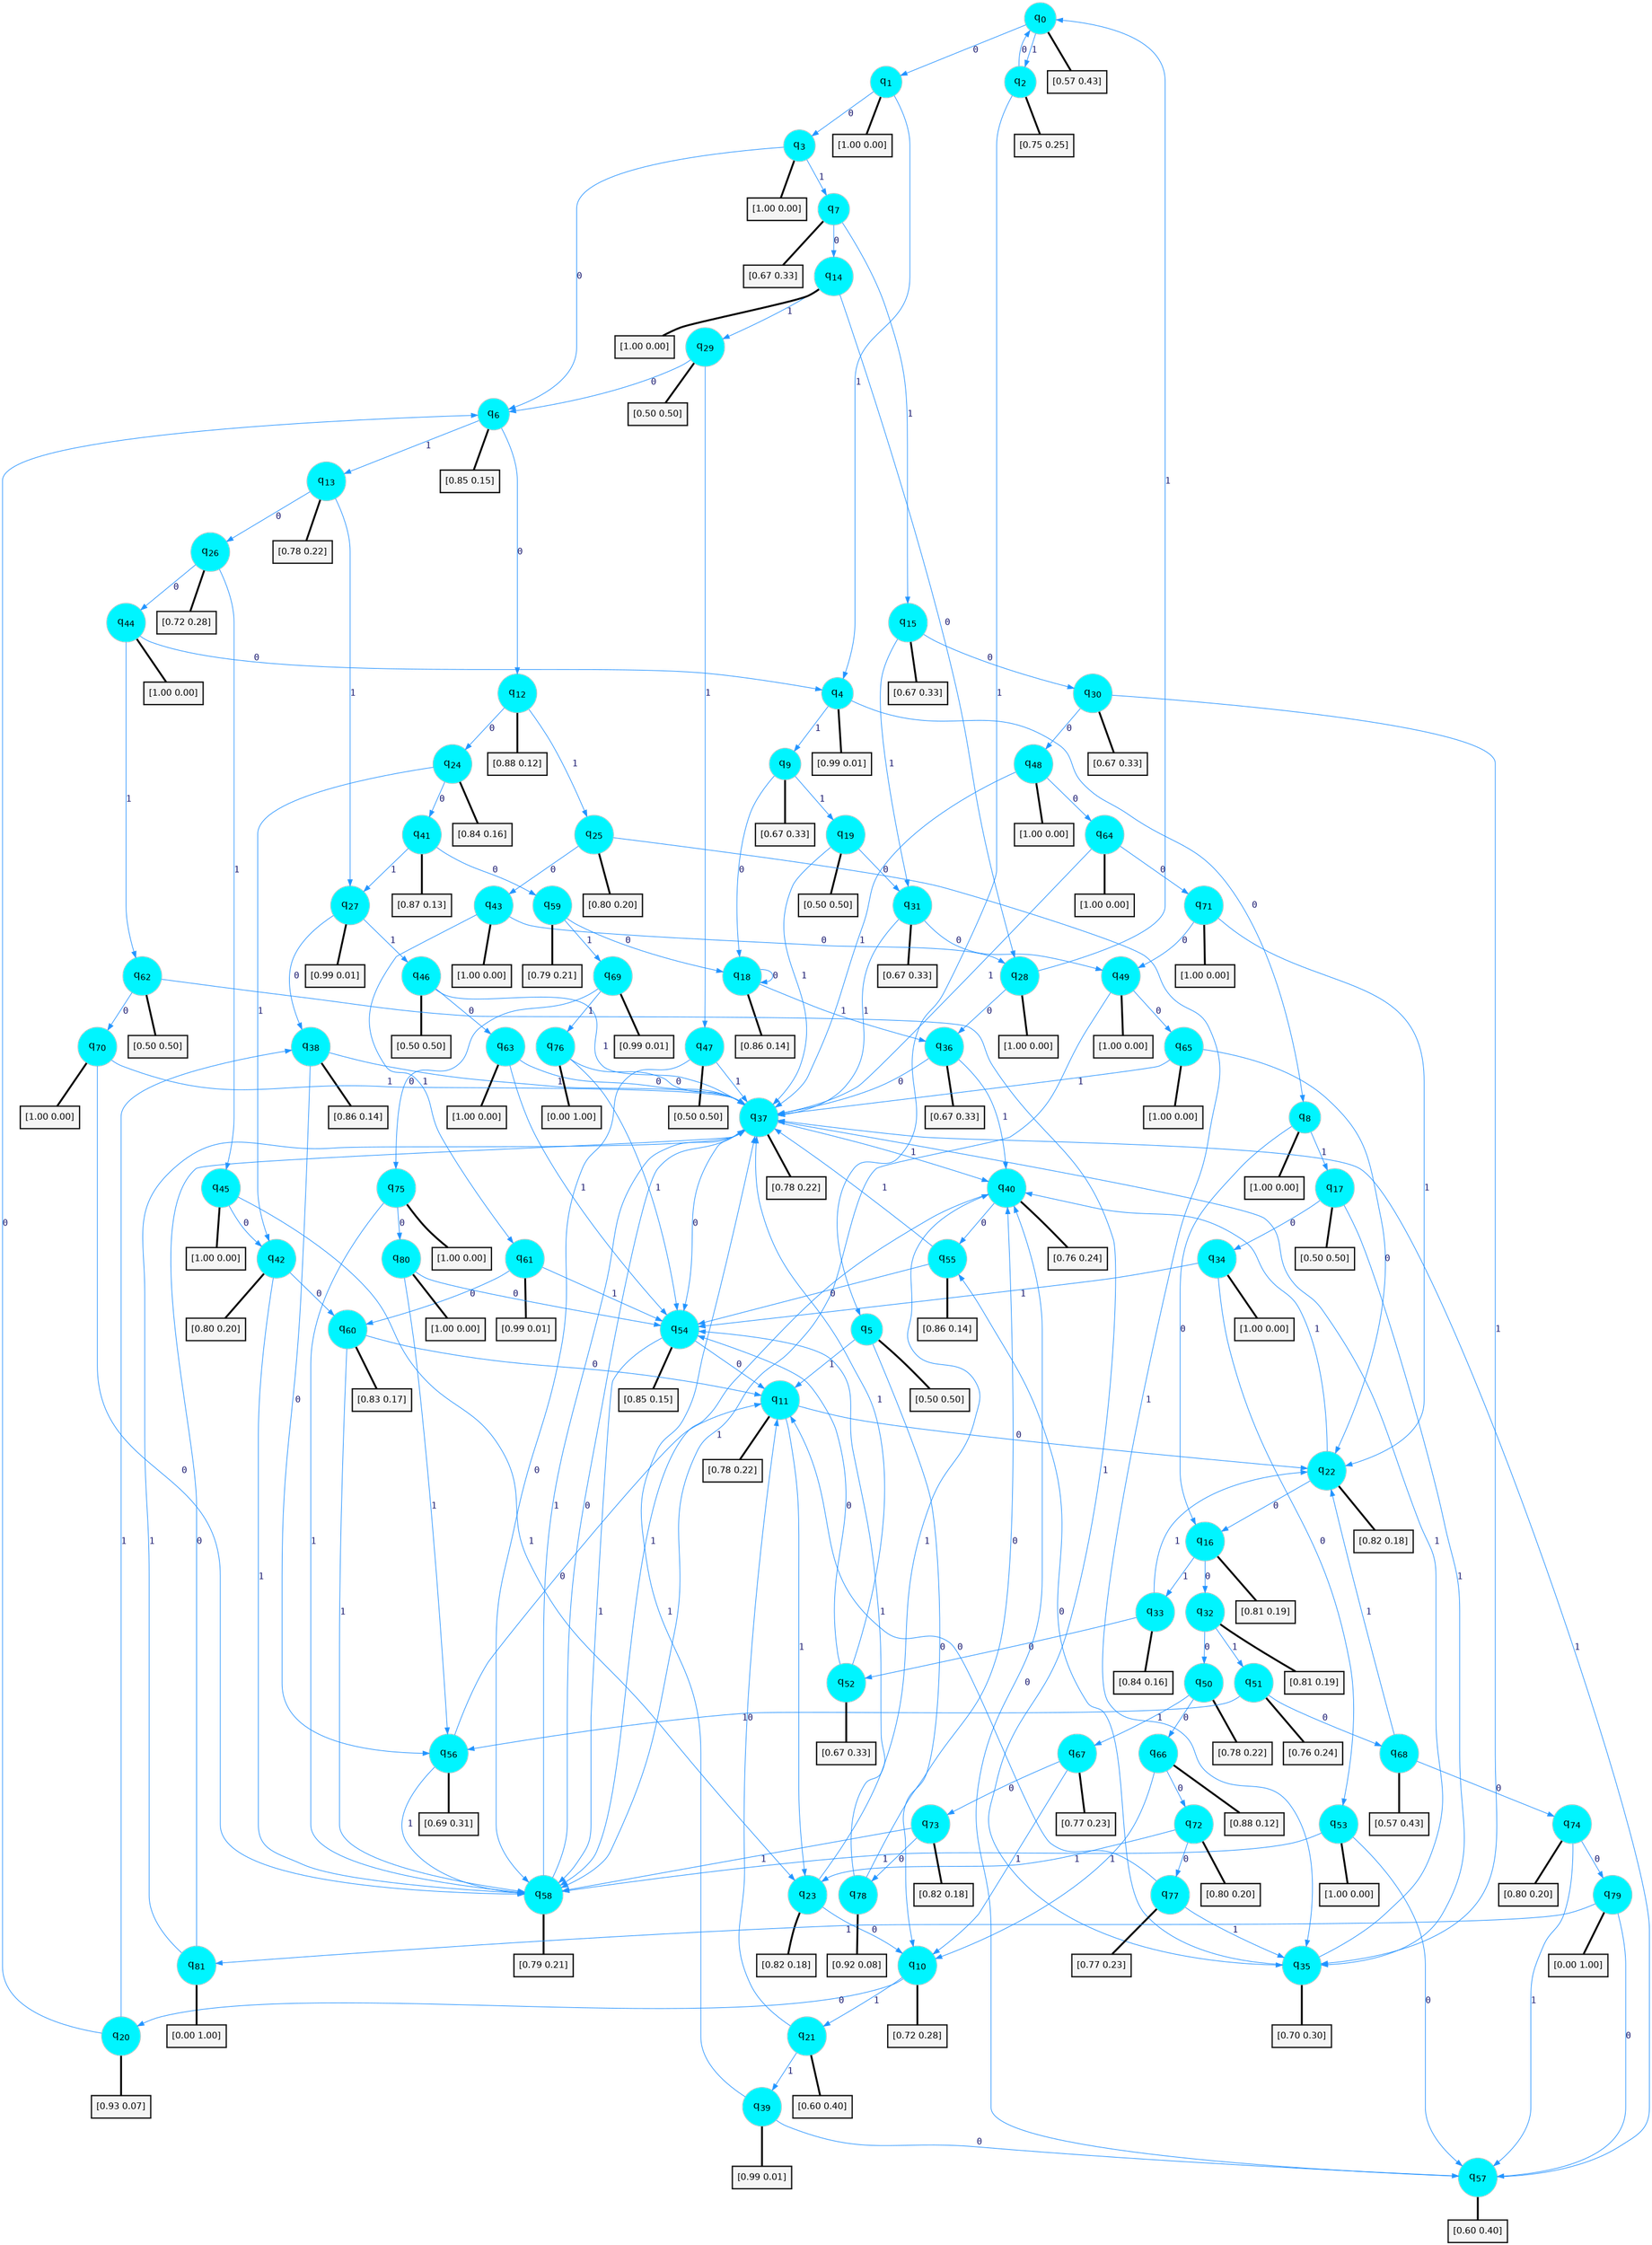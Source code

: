 digraph G {
graph [
bgcolor=transparent, dpi=300, rankdir=TD, size="40,25"];
node [
color=gray, fillcolor=turquoise1, fontcolor=black, fontname=Helvetica, fontsize=16, fontweight=bold, shape=circle, style=filled];
edge [
arrowsize=1, color=dodgerblue1, fontcolor=midnightblue, fontname=courier, fontweight=bold, penwidth=1, style=solid, weight=20];
0[label=<q<SUB>0</SUB>>];
1[label=<q<SUB>1</SUB>>];
2[label=<q<SUB>2</SUB>>];
3[label=<q<SUB>3</SUB>>];
4[label=<q<SUB>4</SUB>>];
5[label=<q<SUB>5</SUB>>];
6[label=<q<SUB>6</SUB>>];
7[label=<q<SUB>7</SUB>>];
8[label=<q<SUB>8</SUB>>];
9[label=<q<SUB>9</SUB>>];
10[label=<q<SUB>10</SUB>>];
11[label=<q<SUB>11</SUB>>];
12[label=<q<SUB>12</SUB>>];
13[label=<q<SUB>13</SUB>>];
14[label=<q<SUB>14</SUB>>];
15[label=<q<SUB>15</SUB>>];
16[label=<q<SUB>16</SUB>>];
17[label=<q<SUB>17</SUB>>];
18[label=<q<SUB>18</SUB>>];
19[label=<q<SUB>19</SUB>>];
20[label=<q<SUB>20</SUB>>];
21[label=<q<SUB>21</SUB>>];
22[label=<q<SUB>22</SUB>>];
23[label=<q<SUB>23</SUB>>];
24[label=<q<SUB>24</SUB>>];
25[label=<q<SUB>25</SUB>>];
26[label=<q<SUB>26</SUB>>];
27[label=<q<SUB>27</SUB>>];
28[label=<q<SUB>28</SUB>>];
29[label=<q<SUB>29</SUB>>];
30[label=<q<SUB>30</SUB>>];
31[label=<q<SUB>31</SUB>>];
32[label=<q<SUB>32</SUB>>];
33[label=<q<SUB>33</SUB>>];
34[label=<q<SUB>34</SUB>>];
35[label=<q<SUB>35</SUB>>];
36[label=<q<SUB>36</SUB>>];
37[label=<q<SUB>37</SUB>>];
38[label=<q<SUB>38</SUB>>];
39[label=<q<SUB>39</SUB>>];
40[label=<q<SUB>40</SUB>>];
41[label=<q<SUB>41</SUB>>];
42[label=<q<SUB>42</SUB>>];
43[label=<q<SUB>43</SUB>>];
44[label=<q<SUB>44</SUB>>];
45[label=<q<SUB>45</SUB>>];
46[label=<q<SUB>46</SUB>>];
47[label=<q<SUB>47</SUB>>];
48[label=<q<SUB>48</SUB>>];
49[label=<q<SUB>49</SUB>>];
50[label=<q<SUB>50</SUB>>];
51[label=<q<SUB>51</SUB>>];
52[label=<q<SUB>52</SUB>>];
53[label=<q<SUB>53</SUB>>];
54[label=<q<SUB>54</SUB>>];
55[label=<q<SUB>55</SUB>>];
56[label=<q<SUB>56</SUB>>];
57[label=<q<SUB>57</SUB>>];
58[label=<q<SUB>58</SUB>>];
59[label=<q<SUB>59</SUB>>];
60[label=<q<SUB>60</SUB>>];
61[label=<q<SUB>61</SUB>>];
62[label=<q<SUB>62</SUB>>];
63[label=<q<SUB>63</SUB>>];
64[label=<q<SUB>64</SUB>>];
65[label=<q<SUB>65</SUB>>];
66[label=<q<SUB>66</SUB>>];
67[label=<q<SUB>67</SUB>>];
68[label=<q<SUB>68</SUB>>];
69[label=<q<SUB>69</SUB>>];
70[label=<q<SUB>70</SUB>>];
71[label=<q<SUB>71</SUB>>];
72[label=<q<SUB>72</SUB>>];
73[label=<q<SUB>73</SUB>>];
74[label=<q<SUB>74</SUB>>];
75[label=<q<SUB>75</SUB>>];
76[label=<q<SUB>76</SUB>>];
77[label=<q<SUB>77</SUB>>];
78[label=<q<SUB>78</SUB>>];
79[label=<q<SUB>79</SUB>>];
80[label=<q<SUB>80</SUB>>];
81[label=<q<SUB>81</SUB>>];
82[label="[0.57 0.43]", shape=box,fontcolor=black, fontname=Helvetica, fontsize=14, penwidth=2, fillcolor=whitesmoke,color=black];
83[label="[1.00 0.00]", shape=box,fontcolor=black, fontname=Helvetica, fontsize=14, penwidth=2, fillcolor=whitesmoke,color=black];
84[label="[0.75 0.25]", shape=box,fontcolor=black, fontname=Helvetica, fontsize=14, penwidth=2, fillcolor=whitesmoke,color=black];
85[label="[1.00 0.00]", shape=box,fontcolor=black, fontname=Helvetica, fontsize=14, penwidth=2, fillcolor=whitesmoke,color=black];
86[label="[0.99 0.01]", shape=box,fontcolor=black, fontname=Helvetica, fontsize=14, penwidth=2, fillcolor=whitesmoke,color=black];
87[label="[0.50 0.50]", shape=box,fontcolor=black, fontname=Helvetica, fontsize=14, penwidth=2, fillcolor=whitesmoke,color=black];
88[label="[0.85 0.15]", shape=box,fontcolor=black, fontname=Helvetica, fontsize=14, penwidth=2, fillcolor=whitesmoke,color=black];
89[label="[0.67 0.33]", shape=box,fontcolor=black, fontname=Helvetica, fontsize=14, penwidth=2, fillcolor=whitesmoke,color=black];
90[label="[1.00 0.00]", shape=box,fontcolor=black, fontname=Helvetica, fontsize=14, penwidth=2, fillcolor=whitesmoke,color=black];
91[label="[0.67 0.33]", shape=box,fontcolor=black, fontname=Helvetica, fontsize=14, penwidth=2, fillcolor=whitesmoke,color=black];
92[label="[0.72 0.28]", shape=box,fontcolor=black, fontname=Helvetica, fontsize=14, penwidth=2, fillcolor=whitesmoke,color=black];
93[label="[0.78 0.22]", shape=box,fontcolor=black, fontname=Helvetica, fontsize=14, penwidth=2, fillcolor=whitesmoke,color=black];
94[label="[0.88 0.12]", shape=box,fontcolor=black, fontname=Helvetica, fontsize=14, penwidth=2, fillcolor=whitesmoke,color=black];
95[label="[0.78 0.22]", shape=box,fontcolor=black, fontname=Helvetica, fontsize=14, penwidth=2, fillcolor=whitesmoke,color=black];
96[label="[1.00 0.00]", shape=box,fontcolor=black, fontname=Helvetica, fontsize=14, penwidth=2, fillcolor=whitesmoke,color=black];
97[label="[0.67 0.33]", shape=box,fontcolor=black, fontname=Helvetica, fontsize=14, penwidth=2, fillcolor=whitesmoke,color=black];
98[label="[0.81 0.19]", shape=box,fontcolor=black, fontname=Helvetica, fontsize=14, penwidth=2, fillcolor=whitesmoke,color=black];
99[label="[0.50 0.50]", shape=box,fontcolor=black, fontname=Helvetica, fontsize=14, penwidth=2, fillcolor=whitesmoke,color=black];
100[label="[0.86 0.14]", shape=box,fontcolor=black, fontname=Helvetica, fontsize=14, penwidth=2, fillcolor=whitesmoke,color=black];
101[label="[0.50 0.50]", shape=box,fontcolor=black, fontname=Helvetica, fontsize=14, penwidth=2, fillcolor=whitesmoke,color=black];
102[label="[0.93 0.07]", shape=box,fontcolor=black, fontname=Helvetica, fontsize=14, penwidth=2, fillcolor=whitesmoke,color=black];
103[label="[0.60 0.40]", shape=box,fontcolor=black, fontname=Helvetica, fontsize=14, penwidth=2, fillcolor=whitesmoke,color=black];
104[label="[0.82 0.18]", shape=box,fontcolor=black, fontname=Helvetica, fontsize=14, penwidth=2, fillcolor=whitesmoke,color=black];
105[label="[0.82 0.18]", shape=box,fontcolor=black, fontname=Helvetica, fontsize=14, penwidth=2, fillcolor=whitesmoke,color=black];
106[label="[0.84 0.16]", shape=box,fontcolor=black, fontname=Helvetica, fontsize=14, penwidth=2, fillcolor=whitesmoke,color=black];
107[label="[0.80 0.20]", shape=box,fontcolor=black, fontname=Helvetica, fontsize=14, penwidth=2, fillcolor=whitesmoke,color=black];
108[label="[0.72 0.28]", shape=box,fontcolor=black, fontname=Helvetica, fontsize=14, penwidth=2, fillcolor=whitesmoke,color=black];
109[label="[0.99 0.01]", shape=box,fontcolor=black, fontname=Helvetica, fontsize=14, penwidth=2, fillcolor=whitesmoke,color=black];
110[label="[1.00 0.00]", shape=box,fontcolor=black, fontname=Helvetica, fontsize=14, penwidth=2, fillcolor=whitesmoke,color=black];
111[label="[0.50 0.50]", shape=box,fontcolor=black, fontname=Helvetica, fontsize=14, penwidth=2, fillcolor=whitesmoke,color=black];
112[label="[0.67 0.33]", shape=box,fontcolor=black, fontname=Helvetica, fontsize=14, penwidth=2, fillcolor=whitesmoke,color=black];
113[label="[0.67 0.33]", shape=box,fontcolor=black, fontname=Helvetica, fontsize=14, penwidth=2, fillcolor=whitesmoke,color=black];
114[label="[0.81 0.19]", shape=box,fontcolor=black, fontname=Helvetica, fontsize=14, penwidth=2, fillcolor=whitesmoke,color=black];
115[label="[0.84 0.16]", shape=box,fontcolor=black, fontname=Helvetica, fontsize=14, penwidth=2, fillcolor=whitesmoke,color=black];
116[label="[1.00 0.00]", shape=box,fontcolor=black, fontname=Helvetica, fontsize=14, penwidth=2, fillcolor=whitesmoke,color=black];
117[label="[0.70 0.30]", shape=box,fontcolor=black, fontname=Helvetica, fontsize=14, penwidth=2, fillcolor=whitesmoke,color=black];
118[label="[0.67 0.33]", shape=box,fontcolor=black, fontname=Helvetica, fontsize=14, penwidth=2, fillcolor=whitesmoke,color=black];
119[label="[0.78 0.22]", shape=box,fontcolor=black, fontname=Helvetica, fontsize=14, penwidth=2, fillcolor=whitesmoke,color=black];
120[label="[0.86 0.14]", shape=box,fontcolor=black, fontname=Helvetica, fontsize=14, penwidth=2, fillcolor=whitesmoke,color=black];
121[label="[0.99 0.01]", shape=box,fontcolor=black, fontname=Helvetica, fontsize=14, penwidth=2, fillcolor=whitesmoke,color=black];
122[label="[0.76 0.24]", shape=box,fontcolor=black, fontname=Helvetica, fontsize=14, penwidth=2, fillcolor=whitesmoke,color=black];
123[label="[0.87 0.13]", shape=box,fontcolor=black, fontname=Helvetica, fontsize=14, penwidth=2, fillcolor=whitesmoke,color=black];
124[label="[0.80 0.20]", shape=box,fontcolor=black, fontname=Helvetica, fontsize=14, penwidth=2, fillcolor=whitesmoke,color=black];
125[label="[1.00 0.00]", shape=box,fontcolor=black, fontname=Helvetica, fontsize=14, penwidth=2, fillcolor=whitesmoke,color=black];
126[label="[1.00 0.00]", shape=box,fontcolor=black, fontname=Helvetica, fontsize=14, penwidth=2, fillcolor=whitesmoke,color=black];
127[label="[1.00 0.00]", shape=box,fontcolor=black, fontname=Helvetica, fontsize=14, penwidth=2, fillcolor=whitesmoke,color=black];
128[label="[0.50 0.50]", shape=box,fontcolor=black, fontname=Helvetica, fontsize=14, penwidth=2, fillcolor=whitesmoke,color=black];
129[label="[0.50 0.50]", shape=box,fontcolor=black, fontname=Helvetica, fontsize=14, penwidth=2, fillcolor=whitesmoke,color=black];
130[label="[1.00 0.00]", shape=box,fontcolor=black, fontname=Helvetica, fontsize=14, penwidth=2, fillcolor=whitesmoke,color=black];
131[label="[1.00 0.00]", shape=box,fontcolor=black, fontname=Helvetica, fontsize=14, penwidth=2, fillcolor=whitesmoke,color=black];
132[label="[0.78 0.22]", shape=box,fontcolor=black, fontname=Helvetica, fontsize=14, penwidth=2, fillcolor=whitesmoke,color=black];
133[label="[0.76 0.24]", shape=box,fontcolor=black, fontname=Helvetica, fontsize=14, penwidth=2, fillcolor=whitesmoke,color=black];
134[label="[0.67 0.33]", shape=box,fontcolor=black, fontname=Helvetica, fontsize=14, penwidth=2, fillcolor=whitesmoke,color=black];
135[label="[1.00 0.00]", shape=box,fontcolor=black, fontname=Helvetica, fontsize=14, penwidth=2, fillcolor=whitesmoke,color=black];
136[label="[0.85 0.15]", shape=box,fontcolor=black, fontname=Helvetica, fontsize=14, penwidth=2, fillcolor=whitesmoke,color=black];
137[label="[0.86 0.14]", shape=box,fontcolor=black, fontname=Helvetica, fontsize=14, penwidth=2, fillcolor=whitesmoke,color=black];
138[label="[0.69 0.31]", shape=box,fontcolor=black, fontname=Helvetica, fontsize=14, penwidth=2, fillcolor=whitesmoke,color=black];
139[label="[0.60 0.40]", shape=box,fontcolor=black, fontname=Helvetica, fontsize=14, penwidth=2, fillcolor=whitesmoke,color=black];
140[label="[0.79 0.21]", shape=box,fontcolor=black, fontname=Helvetica, fontsize=14, penwidth=2, fillcolor=whitesmoke,color=black];
141[label="[0.79 0.21]", shape=box,fontcolor=black, fontname=Helvetica, fontsize=14, penwidth=2, fillcolor=whitesmoke,color=black];
142[label="[0.83 0.17]", shape=box,fontcolor=black, fontname=Helvetica, fontsize=14, penwidth=2, fillcolor=whitesmoke,color=black];
143[label="[0.99 0.01]", shape=box,fontcolor=black, fontname=Helvetica, fontsize=14, penwidth=2, fillcolor=whitesmoke,color=black];
144[label="[0.50 0.50]", shape=box,fontcolor=black, fontname=Helvetica, fontsize=14, penwidth=2, fillcolor=whitesmoke,color=black];
145[label="[1.00 0.00]", shape=box,fontcolor=black, fontname=Helvetica, fontsize=14, penwidth=2, fillcolor=whitesmoke,color=black];
146[label="[1.00 0.00]", shape=box,fontcolor=black, fontname=Helvetica, fontsize=14, penwidth=2, fillcolor=whitesmoke,color=black];
147[label="[1.00 0.00]", shape=box,fontcolor=black, fontname=Helvetica, fontsize=14, penwidth=2, fillcolor=whitesmoke,color=black];
148[label="[0.88 0.12]", shape=box,fontcolor=black, fontname=Helvetica, fontsize=14, penwidth=2, fillcolor=whitesmoke,color=black];
149[label="[0.77 0.23]", shape=box,fontcolor=black, fontname=Helvetica, fontsize=14, penwidth=2, fillcolor=whitesmoke,color=black];
150[label="[0.57 0.43]", shape=box,fontcolor=black, fontname=Helvetica, fontsize=14, penwidth=2, fillcolor=whitesmoke,color=black];
151[label="[0.99 0.01]", shape=box,fontcolor=black, fontname=Helvetica, fontsize=14, penwidth=2, fillcolor=whitesmoke,color=black];
152[label="[1.00 0.00]", shape=box,fontcolor=black, fontname=Helvetica, fontsize=14, penwidth=2, fillcolor=whitesmoke,color=black];
153[label="[1.00 0.00]", shape=box,fontcolor=black, fontname=Helvetica, fontsize=14, penwidth=2, fillcolor=whitesmoke,color=black];
154[label="[0.80 0.20]", shape=box,fontcolor=black, fontname=Helvetica, fontsize=14, penwidth=2, fillcolor=whitesmoke,color=black];
155[label="[0.82 0.18]", shape=box,fontcolor=black, fontname=Helvetica, fontsize=14, penwidth=2, fillcolor=whitesmoke,color=black];
156[label="[0.80 0.20]", shape=box,fontcolor=black, fontname=Helvetica, fontsize=14, penwidth=2, fillcolor=whitesmoke,color=black];
157[label="[1.00 0.00]", shape=box,fontcolor=black, fontname=Helvetica, fontsize=14, penwidth=2, fillcolor=whitesmoke,color=black];
158[label="[0.00 1.00]", shape=box,fontcolor=black, fontname=Helvetica, fontsize=14, penwidth=2, fillcolor=whitesmoke,color=black];
159[label="[0.77 0.23]", shape=box,fontcolor=black, fontname=Helvetica, fontsize=14, penwidth=2, fillcolor=whitesmoke,color=black];
160[label="[0.92 0.08]", shape=box,fontcolor=black, fontname=Helvetica, fontsize=14, penwidth=2, fillcolor=whitesmoke,color=black];
161[label="[0.00 1.00]", shape=box,fontcolor=black, fontname=Helvetica, fontsize=14, penwidth=2, fillcolor=whitesmoke,color=black];
162[label="[1.00 0.00]", shape=box,fontcolor=black, fontname=Helvetica, fontsize=14, penwidth=2, fillcolor=whitesmoke,color=black];
163[label="[0.00 1.00]", shape=box,fontcolor=black, fontname=Helvetica, fontsize=14, penwidth=2, fillcolor=whitesmoke,color=black];
0->1 [label=0];
0->2 [label=1];
0->82 [arrowhead=none, penwidth=3,color=black];
1->3 [label=0];
1->4 [label=1];
1->83 [arrowhead=none, penwidth=3,color=black];
2->0 [label=0];
2->5 [label=1];
2->84 [arrowhead=none, penwidth=3,color=black];
3->6 [label=0];
3->7 [label=1];
3->85 [arrowhead=none, penwidth=3,color=black];
4->8 [label=0];
4->9 [label=1];
4->86 [arrowhead=none, penwidth=3,color=black];
5->10 [label=0];
5->11 [label=1];
5->87 [arrowhead=none, penwidth=3,color=black];
6->12 [label=0];
6->13 [label=1];
6->88 [arrowhead=none, penwidth=3,color=black];
7->14 [label=0];
7->15 [label=1];
7->89 [arrowhead=none, penwidth=3,color=black];
8->16 [label=0];
8->17 [label=1];
8->90 [arrowhead=none, penwidth=3,color=black];
9->18 [label=0];
9->19 [label=1];
9->91 [arrowhead=none, penwidth=3,color=black];
10->20 [label=0];
10->21 [label=1];
10->92 [arrowhead=none, penwidth=3,color=black];
11->22 [label=0];
11->23 [label=1];
11->93 [arrowhead=none, penwidth=3,color=black];
12->24 [label=0];
12->25 [label=1];
12->94 [arrowhead=none, penwidth=3,color=black];
13->26 [label=0];
13->27 [label=1];
13->95 [arrowhead=none, penwidth=3,color=black];
14->28 [label=0];
14->29 [label=1];
14->96 [arrowhead=none, penwidth=3,color=black];
15->30 [label=0];
15->31 [label=1];
15->97 [arrowhead=none, penwidth=3,color=black];
16->32 [label=0];
16->33 [label=1];
16->98 [arrowhead=none, penwidth=3,color=black];
17->34 [label=0];
17->35 [label=1];
17->99 [arrowhead=none, penwidth=3,color=black];
18->18 [label=0];
18->36 [label=1];
18->100 [arrowhead=none, penwidth=3,color=black];
19->31 [label=0];
19->37 [label=1];
19->101 [arrowhead=none, penwidth=3,color=black];
20->6 [label=0];
20->38 [label=1];
20->102 [arrowhead=none, penwidth=3,color=black];
21->11 [label=0];
21->39 [label=1];
21->103 [arrowhead=none, penwidth=3,color=black];
22->16 [label=0];
22->40 [label=1];
22->104 [arrowhead=none, penwidth=3,color=black];
23->10 [label=0];
23->40 [label=1];
23->105 [arrowhead=none, penwidth=3,color=black];
24->41 [label=0];
24->42 [label=1];
24->106 [arrowhead=none, penwidth=3,color=black];
25->43 [label=0];
25->35 [label=1];
25->107 [arrowhead=none, penwidth=3,color=black];
26->44 [label=0];
26->45 [label=1];
26->108 [arrowhead=none, penwidth=3,color=black];
27->38 [label=0];
27->46 [label=1];
27->109 [arrowhead=none, penwidth=3,color=black];
28->36 [label=0];
28->0 [label=1];
28->110 [arrowhead=none, penwidth=3,color=black];
29->6 [label=0];
29->47 [label=1];
29->111 [arrowhead=none, penwidth=3,color=black];
30->48 [label=0];
30->35 [label=1];
30->112 [arrowhead=none, penwidth=3,color=black];
31->49 [label=0];
31->37 [label=1];
31->113 [arrowhead=none, penwidth=3,color=black];
32->50 [label=0];
32->51 [label=1];
32->114 [arrowhead=none, penwidth=3,color=black];
33->52 [label=0];
33->22 [label=1];
33->115 [arrowhead=none, penwidth=3,color=black];
34->53 [label=0];
34->54 [label=1];
34->116 [arrowhead=none, penwidth=3,color=black];
35->55 [label=0];
35->37 [label=1];
35->117 [arrowhead=none, penwidth=3,color=black];
36->37 [label=0];
36->40 [label=1];
36->118 [arrowhead=none, penwidth=3,color=black];
37->54 [label=0];
37->40 [label=1];
37->119 [arrowhead=none, penwidth=3,color=black];
38->56 [label=0];
38->37 [label=1];
38->120 [arrowhead=none, penwidth=3,color=black];
39->57 [label=0];
39->37 [label=1];
39->121 [arrowhead=none, penwidth=3,color=black];
40->55 [label=0];
40->58 [label=1];
40->122 [arrowhead=none, penwidth=3,color=black];
41->59 [label=0];
41->27 [label=1];
41->123 [arrowhead=none, penwidth=3,color=black];
42->60 [label=0];
42->58 [label=1];
42->124 [arrowhead=none, penwidth=3,color=black];
43->28 [label=0];
43->61 [label=1];
43->125 [arrowhead=none, penwidth=3,color=black];
44->4 [label=0];
44->62 [label=1];
44->126 [arrowhead=none, penwidth=3,color=black];
45->42 [label=0];
45->23 [label=1];
45->127 [arrowhead=none, penwidth=3,color=black];
46->63 [label=0];
46->37 [label=1];
46->128 [arrowhead=none, penwidth=3,color=black];
47->58 [label=0];
47->37 [label=1];
47->129 [arrowhead=none, penwidth=3,color=black];
48->64 [label=0];
48->37 [label=1];
48->130 [arrowhead=none, penwidth=3,color=black];
49->65 [label=0];
49->58 [label=1];
49->131 [arrowhead=none, penwidth=3,color=black];
50->66 [label=0];
50->67 [label=1];
50->132 [arrowhead=none, penwidth=3,color=black];
51->68 [label=0];
51->56 [label=1];
51->133 [arrowhead=none, penwidth=3,color=black];
52->54 [label=0];
52->37 [label=1];
52->134 [arrowhead=none, penwidth=3,color=black];
53->57 [label=0];
53->58 [label=1];
53->135 [arrowhead=none, penwidth=3,color=black];
54->11 [label=0];
54->58 [label=1];
54->136 [arrowhead=none, penwidth=3,color=black];
55->54 [label=0];
55->37 [label=1];
55->137 [arrowhead=none, penwidth=3,color=black];
56->11 [label=0];
56->58 [label=1];
56->138 [arrowhead=none, penwidth=3,color=black];
57->40 [label=0];
57->37 [label=1];
57->139 [arrowhead=none, penwidth=3,color=black];
58->37 [label=0];
58->37 [label=1];
58->140 [arrowhead=none, penwidth=3,color=black];
59->18 [label=0];
59->69 [label=1];
59->141 [arrowhead=none, penwidth=3,color=black];
60->11 [label=0];
60->58 [label=1];
60->142 [arrowhead=none, penwidth=3,color=black];
61->60 [label=0];
61->54 [label=1];
61->143 [arrowhead=none, penwidth=3,color=black];
62->70 [label=0];
62->35 [label=1];
62->144 [arrowhead=none, penwidth=3,color=black];
63->37 [label=0];
63->54 [label=1];
63->145 [arrowhead=none, penwidth=3,color=black];
64->71 [label=0];
64->37 [label=1];
64->146 [arrowhead=none, penwidth=3,color=black];
65->22 [label=0];
65->37 [label=1];
65->147 [arrowhead=none, penwidth=3,color=black];
66->72 [label=0];
66->10 [label=1];
66->148 [arrowhead=none, penwidth=3,color=black];
67->73 [label=0];
67->10 [label=1];
67->149 [arrowhead=none, penwidth=3,color=black];
68->74 [label=0];
68->22 [label=1];
68->150 [arrowhead=none, penwidth=3,color=black];
69->75 [label=0];
69->76 [label=1];
69->151 [arrowhead=none, penwidth=3,color=black];
70->58 [label=0];
70->37 [label=1];
70->152 [arrowhead=none, penwidth=3,color=black];
71->49 [label=0];
71->22 [label=1];
71->153 [arrowhead=none, penwidth=3,color=black];
72->77 [label=0];
72->23 [label=1];
72->154 [arrowhead=none, penwidth=3,color=black];
73->78 [label=0];
73->58 [label=1];
73->155 [arrowhead=none, penwidth=3,color=black];
74->79 [label=0];
74->57 [label=1];
74->156 [arrowhead=none, penwidth=3,color=black];
75->80 [label=0];
75->58 [label=1];
75->157 [arrowhead=none, penwidth=3,color=black];
76->37 [label=0];
76->54 [label=1];
76->158 [arrowhead=none, penwidth=3,color=black];
77->11 [label=0];
77->35 [label=1];
77->159 [arrowhead=none, penwidth=3,color=black];
78->40 [label=0];
78->54 [label=1];
78->160 [arrowhead=none, penwidth=3,color=black];
79->57 [label=0];
79->81 [label=1];
79->161 [arrowhead=none, penwidth=3,color=black];
80->54 [label=0];
80->56 [label=1];
80->162 [arrowhead=none, penwidth=3,color=black];
81->37 [label=0];
81->37 [label=1];
81->163 [arrowhead=none, penwidth=3,color=black];
}
